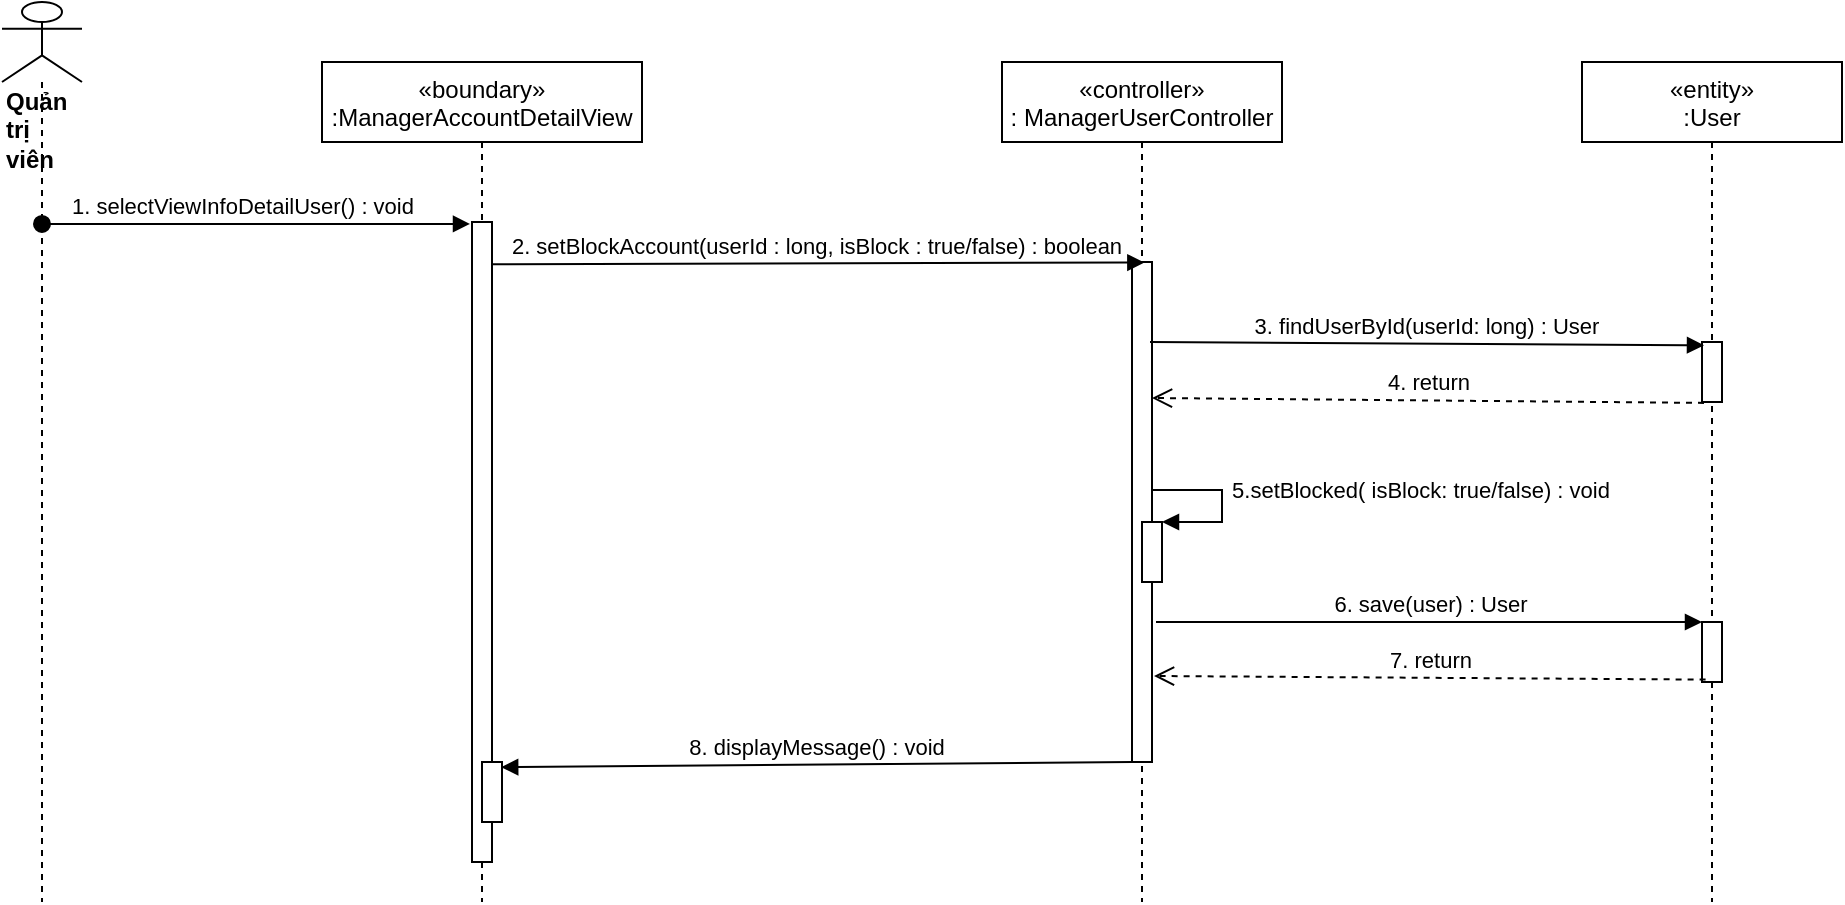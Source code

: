 <mxfile version="14.7.0" type="device"><diagram id="kgpKYQtTHZ0yAKxKKP6v" name="Page-1"><mxGraphModel dx="1108" dy="425" grid="1" gridSize="10" guides="1" tooltips="1" connect="1" arrows="1" fold="1" page="1" pageScale="1" pageWidth="850" pageHeight="1100" math="0" shadow="0"><root><mxCell id="0"/><mxCell id="1" parent="0"/><mxCell id="7LMQqACqiYnsaKDSsPnZ-3" value="«controller»&#10;: ManagerUserController" style="shape=umlLifeline;perimeter=lifelinePerimeter;container=1;collapsible=0;recursiveResize=0;rounded=0;shadow=0;strokeWidth=1;" parent="1" vertex="1"><mxGeometry x="570" y="80" width="140" height="420" as="geometry"/></mxCell><mxCell id="7LMQqACqiYnsaKDSsPnZ-4" value="" style="points=[];perimeter=orthogonalPerimeter;rounded=0;shadow=0;strokeWidth=1;" parent="7LMQqACqiYnsaKDSsPnZ-3" vertex="1"><mxGeometry x="65" y="100" width="10" height="250" as="geometry"/></mxCell><mxCell id="7LMQqACqiYnsaKDSsPnZ-5" value="&lt;div&gt;&lt;b&gt;Quản trị viên&lt;/b&gt;&lt;/div&gt;" style="shape=umlLifeline;participant=umlActor;perimeter=lifelinePerimeter;whiteSpace=wrap;html=1;container=1;collapsible=0;recursiveResize=0;verticalAlign=top;spacingTop=36;outlineConnect=0;align=left;size=40;" parent="1" vertex="1"><mxGeometry x="70" y="50" width="40" height="450" as="geometry"/></mxCell><mxCell id="7LMQqACqiYnsaKDSsPnZ-6" value="1. selectViewInfoDetailUser() : void" style="verticalAlign=bottom;startArrow=oval;endArrow=block;startSize=8;shadow=0;strokeWidth=1;entryX=-0.1;entryY=0.003;entryDx=0;entryDy=0;entryPerimeter=0;" parent="1" source="7LMQqACqiYnsaKDSsPnZ-5" target="7LMQqACqiYnsaKDSsPnZ-20" edge="1"><mxGeometry x="-0.06" relative="1" as="geometry"><mxPoint x="100" y="170" as="sourcePoint"/><mxPoint as="offset"/><mxPoint x="309.5" y="160.72" as="targetPoint"/></mxGeometry></mxCell><mxCell id="7LMQqACqiYnsaKDSsPnZ-9" value="2. setBlockAccount(userId : long, isBlock : true/false) : boolean" style="html=1;verticalAlign=bottom;endArrow=block;entryX=0.617;entryY=0.001;entryDx=0;entryDy=0;entryPerimeter=0;exitX=0.9;exitY=0.066;exitDx=0;exitDy=0;exitPerimeter=0;" parent="1" source="7LMQqACqiYnsaKDSsPnZ-20" target="7LMQqACqiYnsaKDSsPnZ-4" edge="1"><mxGeometry width="80" relative="1" as="geometry"><mxPoint x="538" y="270" as="sourcePoint"/><mxPoint x="500" y="210" as="targetPoint"/></mxGeometry></mxCell><mxCell id="7LMQqACqiYnsaKDSsPnZ-13" value="8. displayMessage() : void" style="verticalAlign=bottom;endArrow=block;shadow=0;strokeWidth=1;entryX=0.96;entryY=0.087;entryDx=0;entryDy=0;entryPerimeter=0;" parent="1" source="7LMQqACqiYnsaKDSsPnZ-4" target="7LMQqACqiYnsaKDSsPnZ-21" edge="1"><mxGeometry relative="1" as="geometry"><mxPoint x="550" y="319" as="sourcePoint"/><mxPoint x="560" y="330" as="targetPoint"/></mxGeometry></mxCell><mxCell id="7LMQqACqiYnsaKDSsPnZ-14" value="«entity»&#10;:User" style="shape=umlLifeline;perimeter=lifelinePerimeter;container=1;collapsible=0;recursiveResize=0;rounded=0;shadow=0;strokeWidth=1;" parent="1" vertex="1"><mxGeometry x="860" y="80" width="130" height="420" as="geometry"/></mxCell><mxCell id="7LMQqACqiYnsaKDSsPnZ-15" value="" style="points=[];perimeter=orthogonalPerimeter;rounded=0;shadow=0;strokeWidth=1;" parent="7LMQqACqiYnsaKDSsPnZ-14" vertex="1"><mxGeometry x="60" y="140" width="10" height="30" as="geometry"/></mxCell><mxCell id="7LMQqACqiYnsaKDSsPnZ-16" value="" style="html=1;points=[];perimeter=orthogonalPerimeter;" parent="7LMQqACqiYnsaKDSsPnZ-14" vertex="1"><mxGeometry x="60" y="280" width="10" height="30" as="geometry"/></mxCell><mxCell id="7LMQqACqiYnsaKDSsPnZ-17" value="3. findUserById(userId: long) : User" style="html=1;verticalAlign=bottom;endArrow=block;entryX=0.1;entryY=0.055;entryDx=0;entryDy=0;entryPerimeter=0;exitX=0.9;exitY=0.16;exitDx=0;exitDy=0;exitPerimeter=0;" parent="1" source="7LMQqACqiYnsaKDSsPnZ-4" target="7LMQqACqiYnsaKDSsPnZ-15" edge="1"><mxGeometry width="80" relative="1" as="geometry"><mxPoint x="974.8" y="240.36" as="sourcePoint"/><mxPoint x="1010" y="239" as="targetPoint"/></mxGeometry></mxCell><mxCell id="7LMQqACqiYnsaKDSsPnZ-18" value="4. return" style="html=1;verticalAlign=bottom;endArrow=open;dashed=1;endSize=8;exitX=0.1;exitY=1.015;exitDx=0;exitDy=0;exitPerimeter=0;entryX=1;entryY=0.272;entryDx=0;entryDy=0;entryPerimeter=0;" parent="1" source="7LMQqACqiYnsaKDSsPnZ-15" target="7LMQqACqiYnsaKDSsPnZ-4" edge="1"><mxGeometry relative="1" as="geometry"><mxPoint x="790" y="300" as="sourcePoint"/><mxPoint x="650" y="250" as="targetPoint"/></mxGeometry></mxCell><mxCell id="7LMQqACqiYnsaKDSsPnZ-19" value="«boundary»&#10;:ManagerAccountDetailView" style="shape=umlLifeline;perimeter=lifelinePerimeter;container=1;collapsible=0;recursiveResize=0;rounded=0;shadow=0;strokeWidth=1;" parent="1" vertex="1"><mxGeometry x="230" y="80" width="160" height="420" as="geometry"/></mxCell><mxCell id="7LMQqACqiYnsaKDSsPnZ-20" value="" style="points=[];perimeter=orthogonalPerimeter;rounded=0;shadow=0;strokeWidth=1;" parent="7LMQqACqiYnsaKDSsPnZ-19" vertex="1"><mxGeometry x="75" y="80" width="10" height="320" as="geometry"/></mxCell><mxCell id="7LMQqACqiYnsaKDSsPnZ-21" value="" style="html=1;points=[];perimeter=orthogonalPerimeter;" parent="7LMQqACqiYnsaKDSsPnZ-19" vertex="1"><mxGeometry x="80" y="350" width="10" height="30" as="geometry"/></mxCell><mxCell id="7LMQqACqiYnsaKDSsPnZ-24" value="6. save(user) : User" style="html=1;verticalAlign=bottom;endArrow=block;exitX=1.2;exitY=0.72;exitDx=0;exitDy=0;exitPerimeter=0;" parent="1" source="7LMQqACqiYnsaKDSsPnZ-4" target="7LMQqACqiYnsaKDSsPnZ-16" edge="1"><mxGeometry width="80" relative="1" as="geometry"><mxPoint x="975.6" y="360.48" as="sourcePoint"/><mxPoint x="1070" y="370" as="targetPoint"/></mxGeometry></mxCell><mxCell id="7LMQqACqiYnsaKDSsPnZ-25" value="7. return" style="html=1;verticalAlign=bottom;endArrow=open;dashed=1;endSize=8;exitX=0.18;exitY=0.96;exitDx=0;exitDy=0;exitPerimeter=0;entryX=1.1;entryY=0.828;entryDx=0;entryDy=0;entryPerimeter=0;" parent="1" source="7LMQqACqiYnsaKDSsPnZ-16" target="7LMQqACqiYnsaKDSsPnZ-4" edge="1"><mxGeometry relative="1" as="geometry"><mxPoint x="1070" y="370" as="sourcePoint"/><mxPoint x="974.4" y="391.5" as="targetPoint"/></mxGeometry></mxCell><mxCell id="7LMQqACqiYnsaKDSsPnZ-26" value="" style="html=1;points=[];perimeter=orthogonalPerimeter;" parent="1" vertex="1"><mxGeometry x="640" y="310" width="10" height="30" as="geometry"/></mxCell><mxCell id="7LMQqACqiYnsaKDSsPnZ-27" value="&amp;nbsp;5.setBlocked( isBlock: true/false) : void" style="edgeStyle=orthogonalEdgeStyle;html=1;align=left;spacingLeft=2;endArrow=block;rounded=0;entryX=1;entryY=0;exitX=1;exitY=0.393;exitDx=0;exitDy=0;exitPerimeter=0;" parent="1" source="7LMQqACqiYnsaKDSsPnZ-4" target="7LMQqACqiYnsaKDSsPnZ-26" edge="1"><mxGeometry relative="1" as="geometry"><mxPoint x="976" y="294.04" as="sourcePoint"/><Array as="points"><mxPoint x="645" y="294"/><mxPoint x="680" y="294"/><mxPoint x="680" y="310"/></Array></mxGeometry></mxCell></root></mxGraphModel></diagram></mxfile>